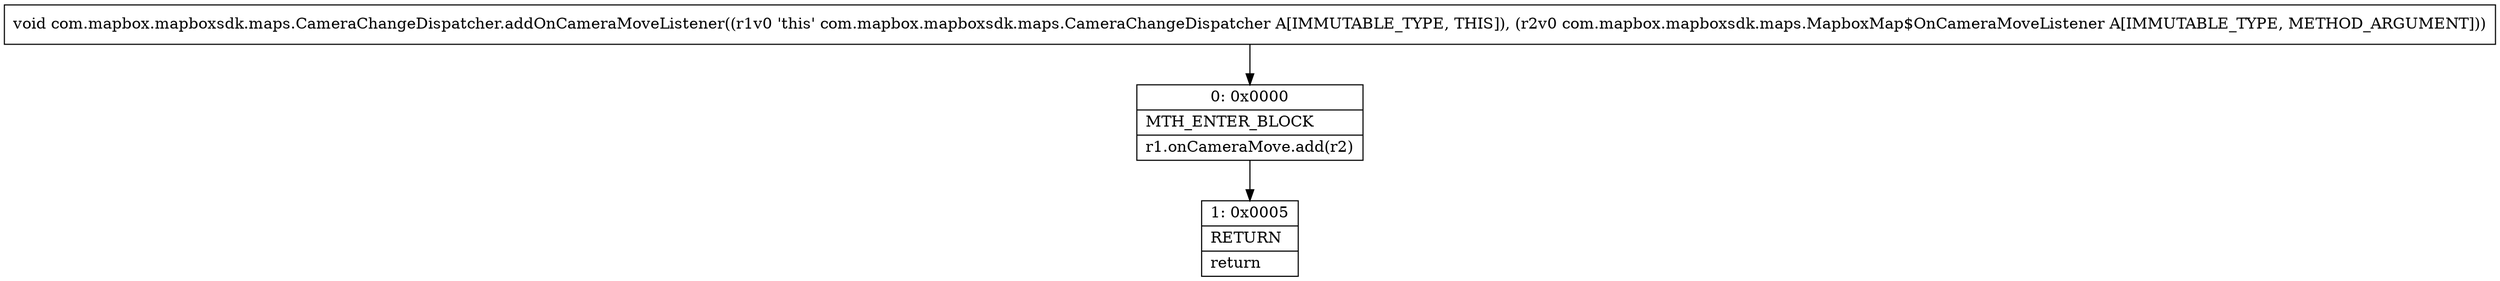 digraph "CFG forcom.mapbox.mapboxsdk.maps.CameraChangeDispatcher.addOnCameraMoveListener(Lcom\/mapbox\/mapboxsdk\/maps\/MapboxMap$OnCameraMoveListener;)V" {
Node_0 [shape=record,label="{0\:\ 0x0000|MTH_ENTER_BLOCK\l|r1.onCameraMove.add(r2)\l}"];
Node_1 [shape=record,label="{1\:\ 0x0005|RETURN\l|return\l}"];
MethodNode[shape=record,label="{void com.mapbox.mapboxsdk.maps.CameraChangeDispatcher.addOnCameraMoveListener((r1v0 'this' com.mapbox.mapboxsdk.maps.CameraChangeDispatcher A[IMMUTABLE_TYPE, THIS]), (r2v0 com.mapbox.mapboxsdk.maps.MapboxMap$OnCameraMoveListener A[IMMUTABLE_TYPE, METHOD_ARGUMENT])) }"];
MethodNode -> Node_0;
Node_0 -> Node_1;
}

